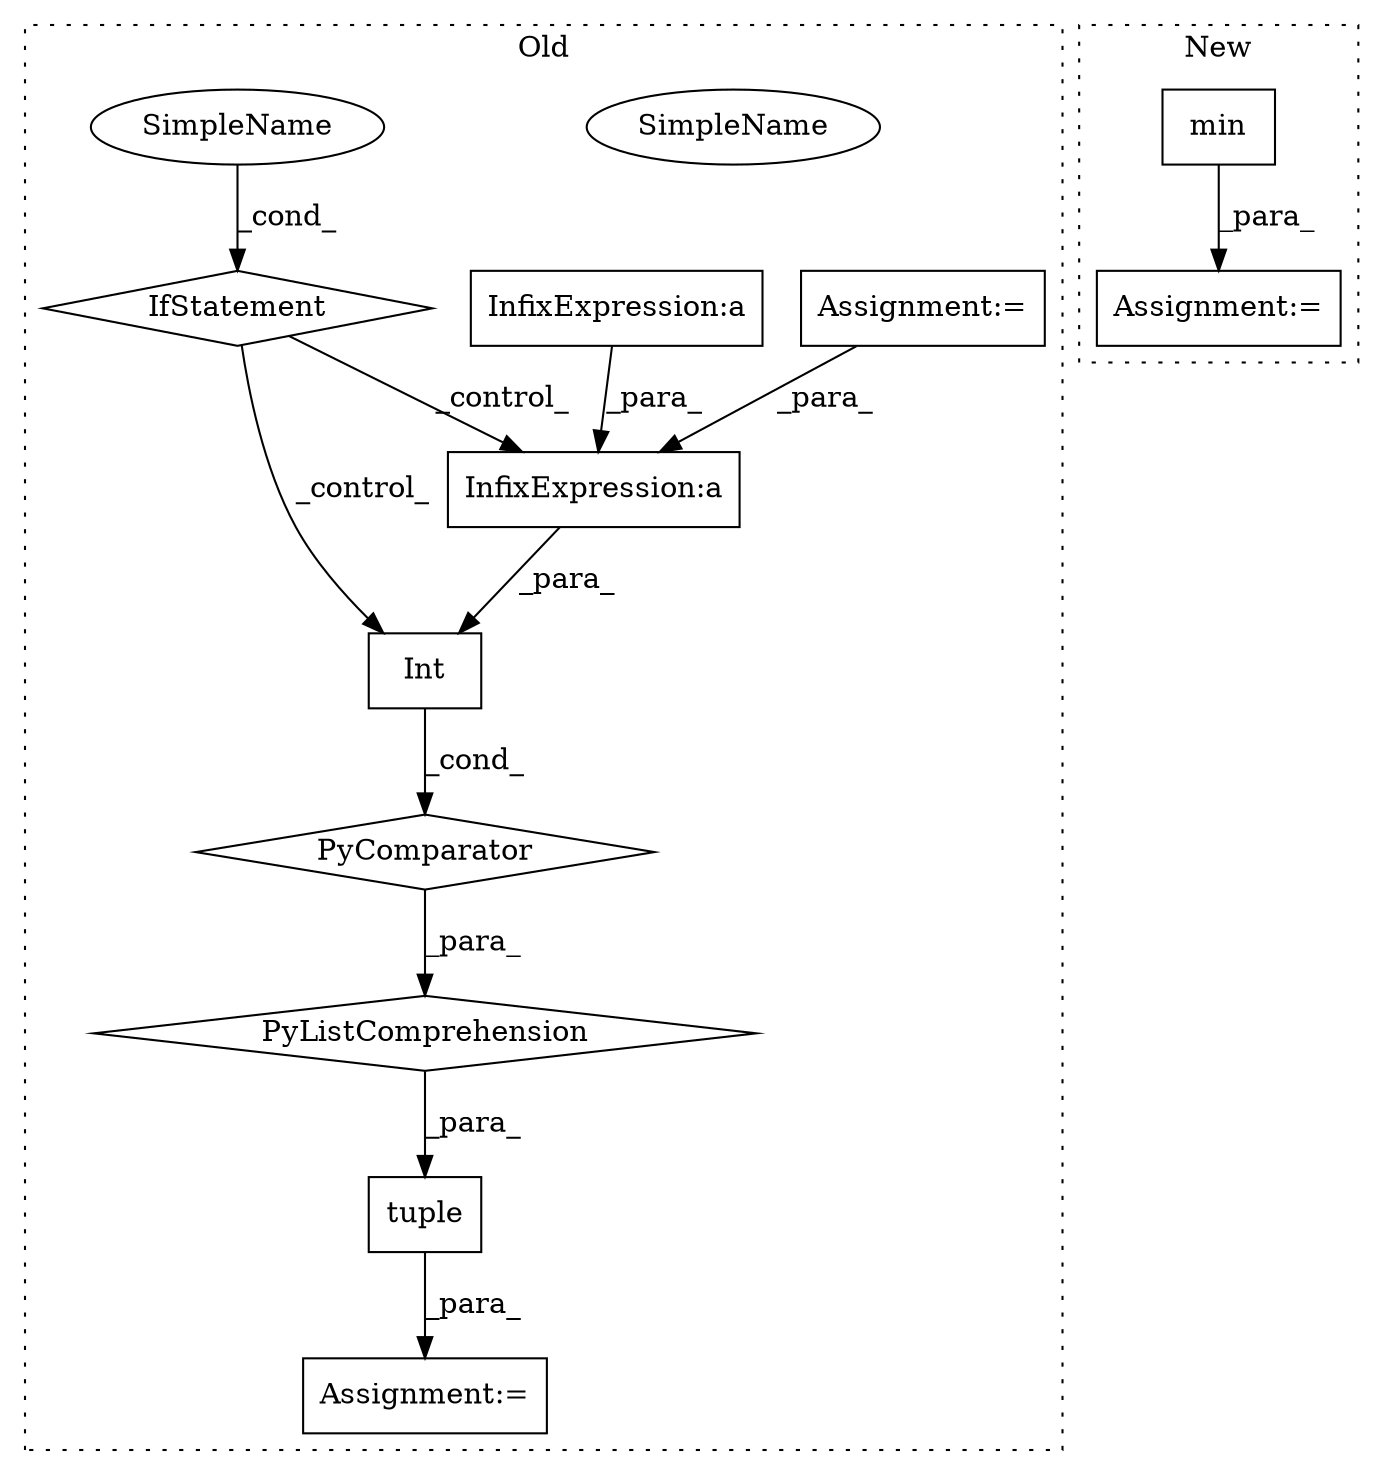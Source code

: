 digraph G {
subgraph cluster0 {
1 [label="Int" a="32" s="787,841" l="4,1" shape="box"];
4 [label="Assignment:=" a="7" s="761" l="1" shape="box"];
5 [label="Assignment:=" a="7" s="627" l="12" shape="box"];
6 [label="tuple" a="32" s="762,940" l="17,-5" shape="box"];
7 [label="IfStatement" a="25" s="908" l="24" shape="diamond"];
8 [label="InfixExpression:a" a="27" s="801" l="3" shape="box"];
9 [label="InfixExpression:a" a="27" s="605" l="3" shape="box"];
10 [label="SimpleName" a="42" s="927" l="5" shape="ellipse"];
11 [label="PyListComprehension" a="109" s="779" l="161" shape="diamond"];
12 [label="PyComparator" a="113" s="908" l="24" shape="diamond"];
13 [label="SimpleName" a="42" s="927" l="5" shape="ellipse"];
label = "Old";
style="dotted";
}
subgraph cluster1 {
2 [label="min" a="32" s="565,576" l="4,1" shape="box"];
3 [label="Assignment:=" a="7" s="560" l="1" shape="box"];
label = "New";
style="dotted";
}
1 -> 12 [label="_cond_"];
2 -> 3 [label="_para_"];
5 -> 8 [label="_para_"];
6 -> 4 [label="_para_"];
7 -> 1 [label="_control_"];
7 -> 8 [label="_control_"];
8 -> 1 [label="_para_"];
9 -> 8 [label="_para_"];
11 -> 6 [label="_para_"];
12 -> 11 [label="_para_"];
13 -> 7 [label="_cond_"];
}